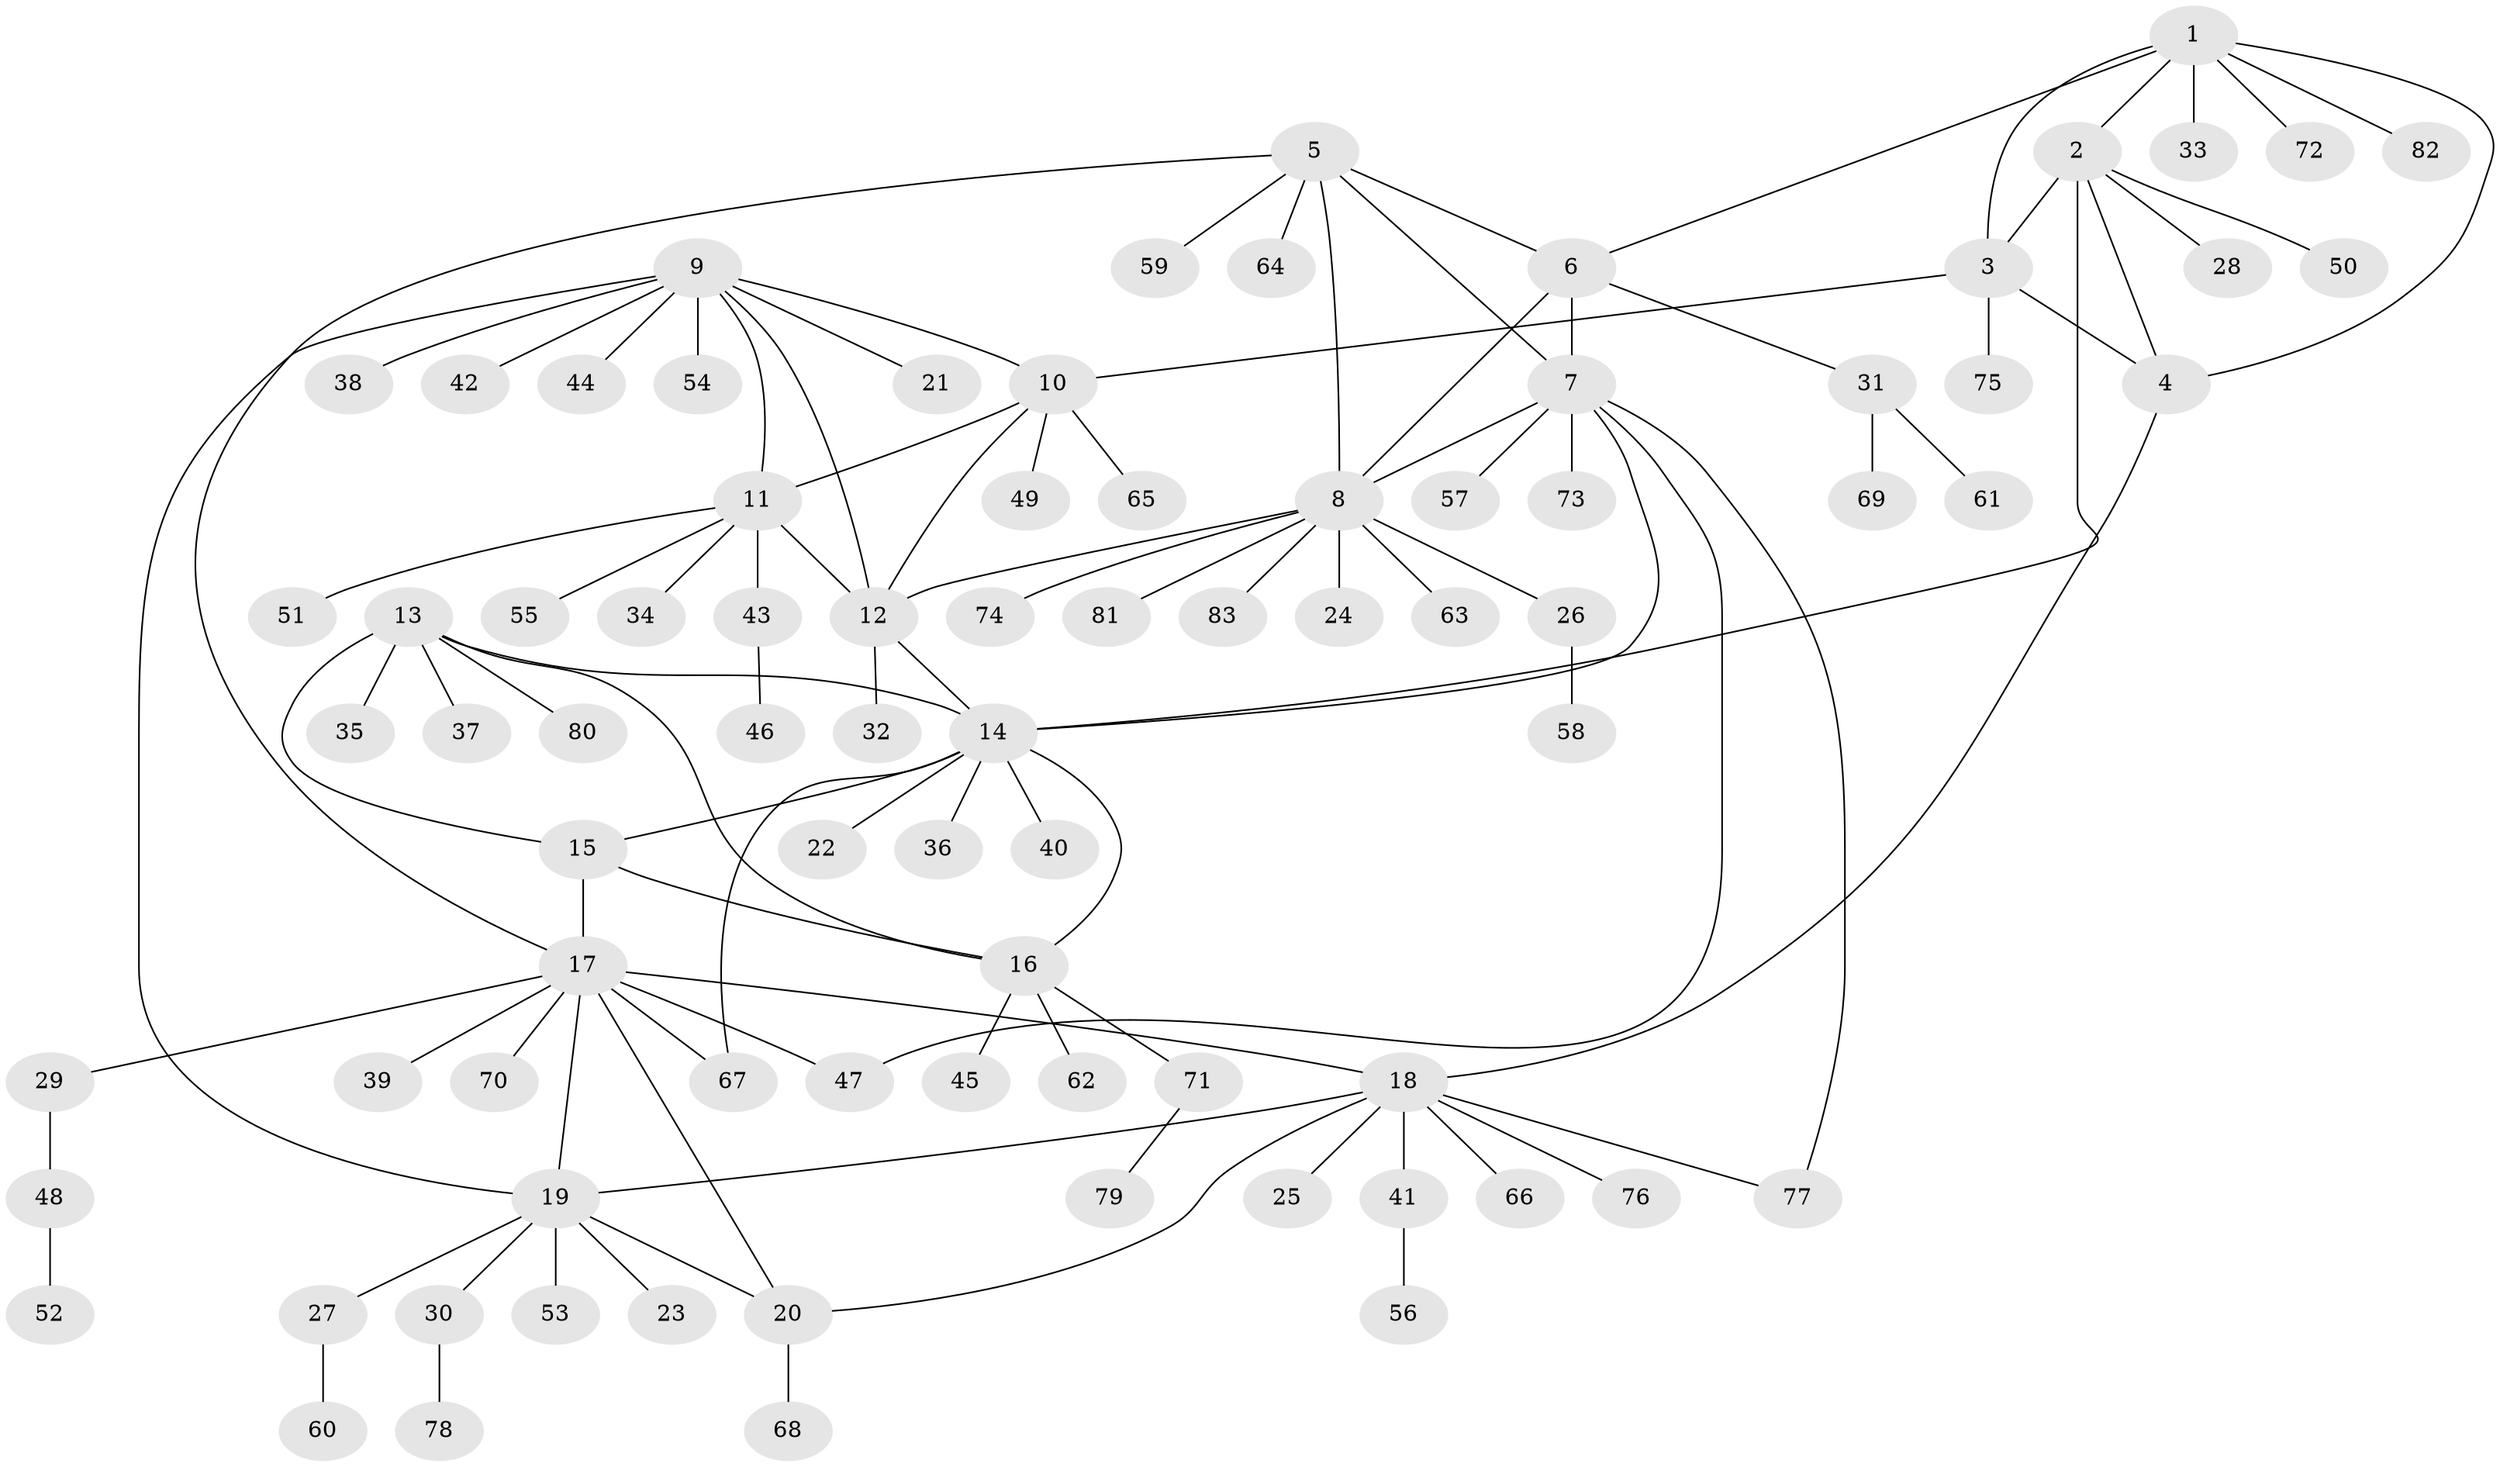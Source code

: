 // coarse degree distribution, {6: 0.0392156862745098, 5: 0.13725490196078433, 4: 0.0784313725490196, 7: 0.0392156862745098, 8: 0.0392156862745098, 9: 0.0392156862745098, 3: 0.0196078431372549, 1: 0.5490196078431373, 2: 0.058823529411764705}
// Generated by graph-tools (version 1.1) at 2025/52/03/04/25 22:52:21]
// undirected, 83 vertices, 106 edges
graph export_dot {
  node [color=gray90,style=filled];
  1;
  2;
  3;
  4;
  5;
  6;
  7;
  8;
  9;
  10;
  11;
  12;
  13;
  14;
  15;
  16;
  17;
  18;
  19;
  20;
  21;
  22;
  23;
  24;
  25;
  26;
  27;
  28;
  29;
  30;
  31;
  32;
  33;
  34;
  35;
  36;
  37;
  38;
  39;
  40;
  41;
  42;
  43;
  44;
  45;
  46;
  47;
  48;
  49;
  50;
  51;
  52;
  53;
  54;
  55;
  56;
  57;
  58;
  59;
  60;
  61;
  62;
  63;
  64;
  65;
  66;
  67;
  68;
  69;
  70;
  71;
  72;
  73;
  74;
  75;
  76;
  77;
  78;
  79;
  80;
  81;
  82;
  83;
  1 -- 2;
  1 -- 3;
  1 -- 4;
  1 -- 6;
  1 -- 33;
  1 -- 72;
  1 -- 82;
  2 -- 3;
  2 -- 4;
  2 -- 14;
  2 -- 28;
  2 -- 50;
  3 -- 4;
  3 -- 10;
  3 -- 75;
  4 -- 18;
  5 -- 6;
  5 -- 7;
  5 -- 8;
  5 -- 17;
  5 -- 59;
  5 -- 64;
  6 -- 7;
  6 -- 8;
  6 -- 31;
  7 -- 8;
  7 -- 14;
  7 -- 47;
  7 -- 57;
  7 -- 73;
  7 -- 77;
  8 -- 12;
  8 -- 24;
  8 -- 26;
  8 -- 63;
  8 -- 74;
  8 -- 81;
  8 -- 83;
  9 -- 10;
  9 -- 11;
  9 -- 12;
  9 -- 19;
  9 -- 21;
  9 -- 38;
  9 -- 42;
  9 -- 44;
  9 -- 54;
  10 -- 11;
  10 -- 12;
  10 -- 49;
  10 -- 65;
  11 -- 12;
  11 -- 34;
  11 -- 43;
  11 -- 51;
  11 -- 55;
  12 -- 14;
  12 -- 32;
  13 -- 14;
  13 -- 15;
  13 -- 16;
  13 -- 35;
  13 -- 37;
  13 -- 80;
  14 -- 15;
  14 -- 16;
  14 -- 22;
  14 -- 36;
  14 -- 40;
  14 -- 67;
  15 -- 16;
  15 -- 17;
  16 -- 45;
  16 -- 62;
  16 -- 71;
  17 -- 18;
  17 -- 19;
  17 -- 20;
  17 -- 29;
  17 -- 39;
  17 -- 47;
  17 -- 67;
  17 -- 70;
  18 -- 19;
  18 -- 20;
  18 -- 25;
  18 -- 41;
  18 -- 66;
  18 -- 76;
  18 -- 77;
  19 -- 20;
  19 -- 23;
  19 -- 27;
  19 -- 30;
  19 -- 53;
  20 -- 68;
  26 -- 58;
  27 -- 60;
  29 -- 48;
  30 -- 78;
  31 -- 61;
  31 -- 69;
  41 -- 56;
  43 -- 46;
  48 -- 52;
  71 -- 79;
}
